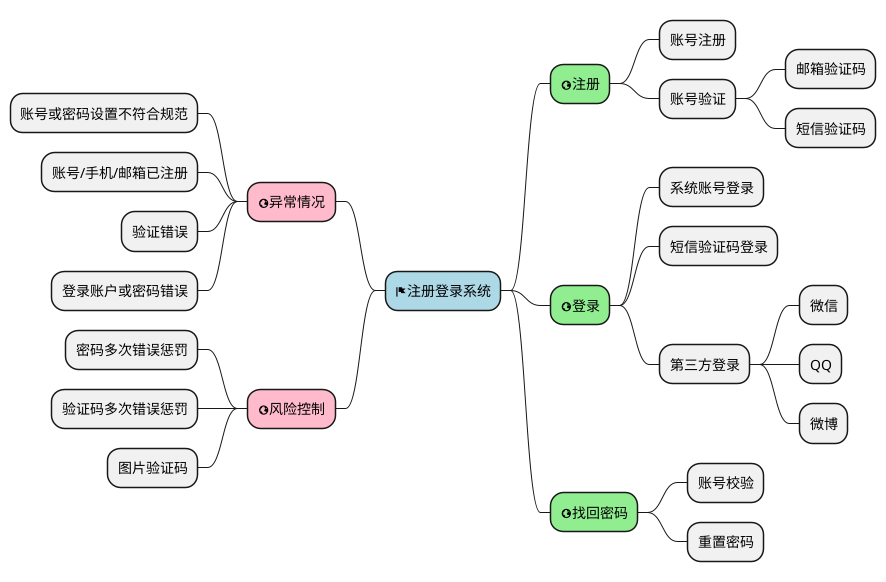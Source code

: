 @startmindmap
'https://plantuml.com/mindmap-diagram


+[#lightblue] <&flag>注册登录系统
++[#lightgreen] <&globe>注册
+++ 账号注册
+++ 账号验证
++++ 邮箱验证码
++++ 短信验证码
++[#lightgreen] <&globe>登录
+++ 系统账号登录
+++ 短信验证码登录
+++ 第三方登录
++++ 微信
++++ QQ
++++ 微博
++[#lightgreen] <&globe>找回密码
+++ 账号校验
+++ 重置密码
--[#FFBBCC] <&globe>异常情况
--- 账号或密码设置不符合规范
--- 账号/手机/邮箱已注册
--- 验证错误
--- 登录账户或密码错误
--[#FFBBCC] <&globe>风险控制
--- 密码多次错误惩罚
--- 验证码多次错误惩罚
--- 图片验证码
@endmindmap
